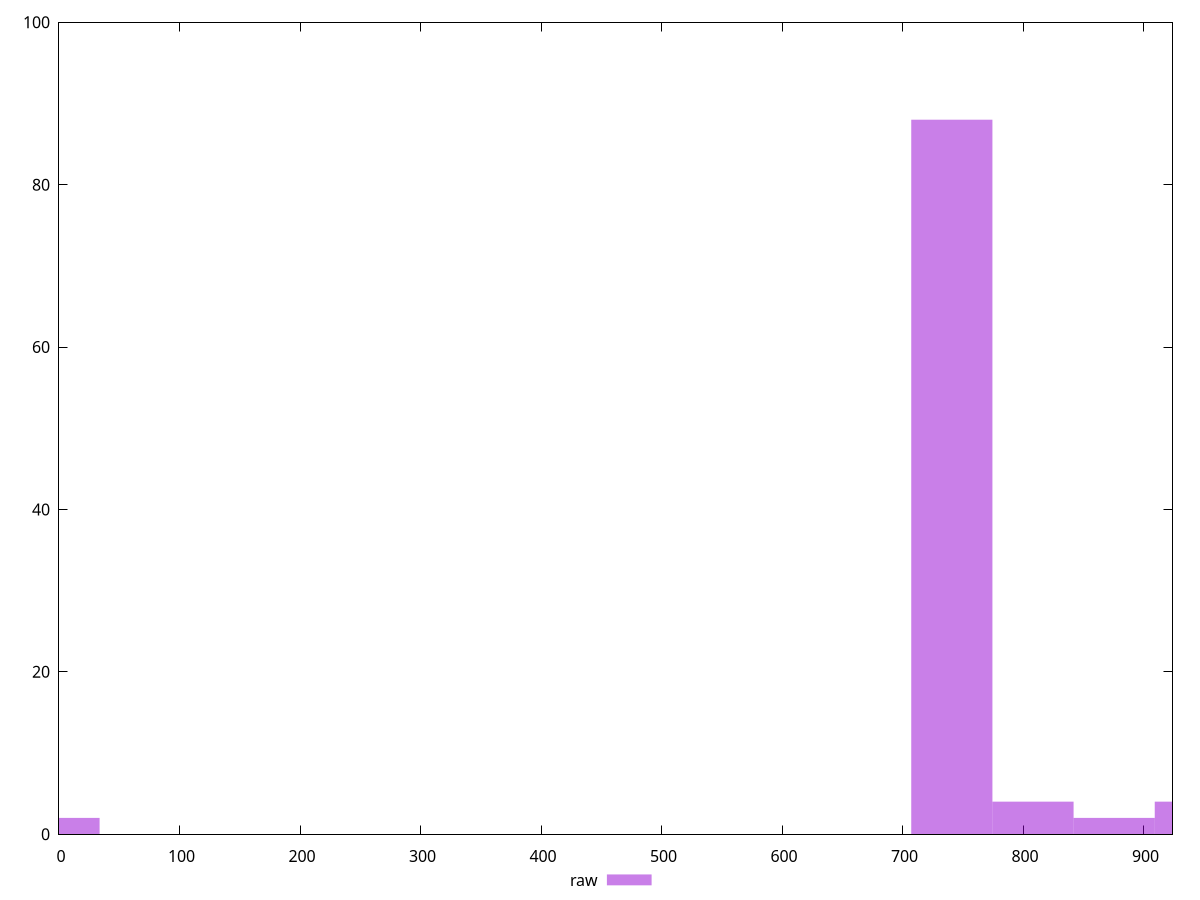 reset

$raw <<EOF
0 2
740.8873162501142 88
808.2407086364881 4
942.9474934092361 4
875.5941010228621 2
EOF

set key outside below
set boxwidth 67.35339238637401
set xrange [0:924]
set yrange [0:100]
set trange [0:100]
set style fill transparent solid 0.5 noborder
set terminal svg size 640, 490 enhanced background rgb 'white'
set output "report_00017_2021-02-10T15-08-03.406Z/uses-rel-preload/samples/pages+cached/raw/histogram.svg"

plot $raw title "raw" with boxes

reset
